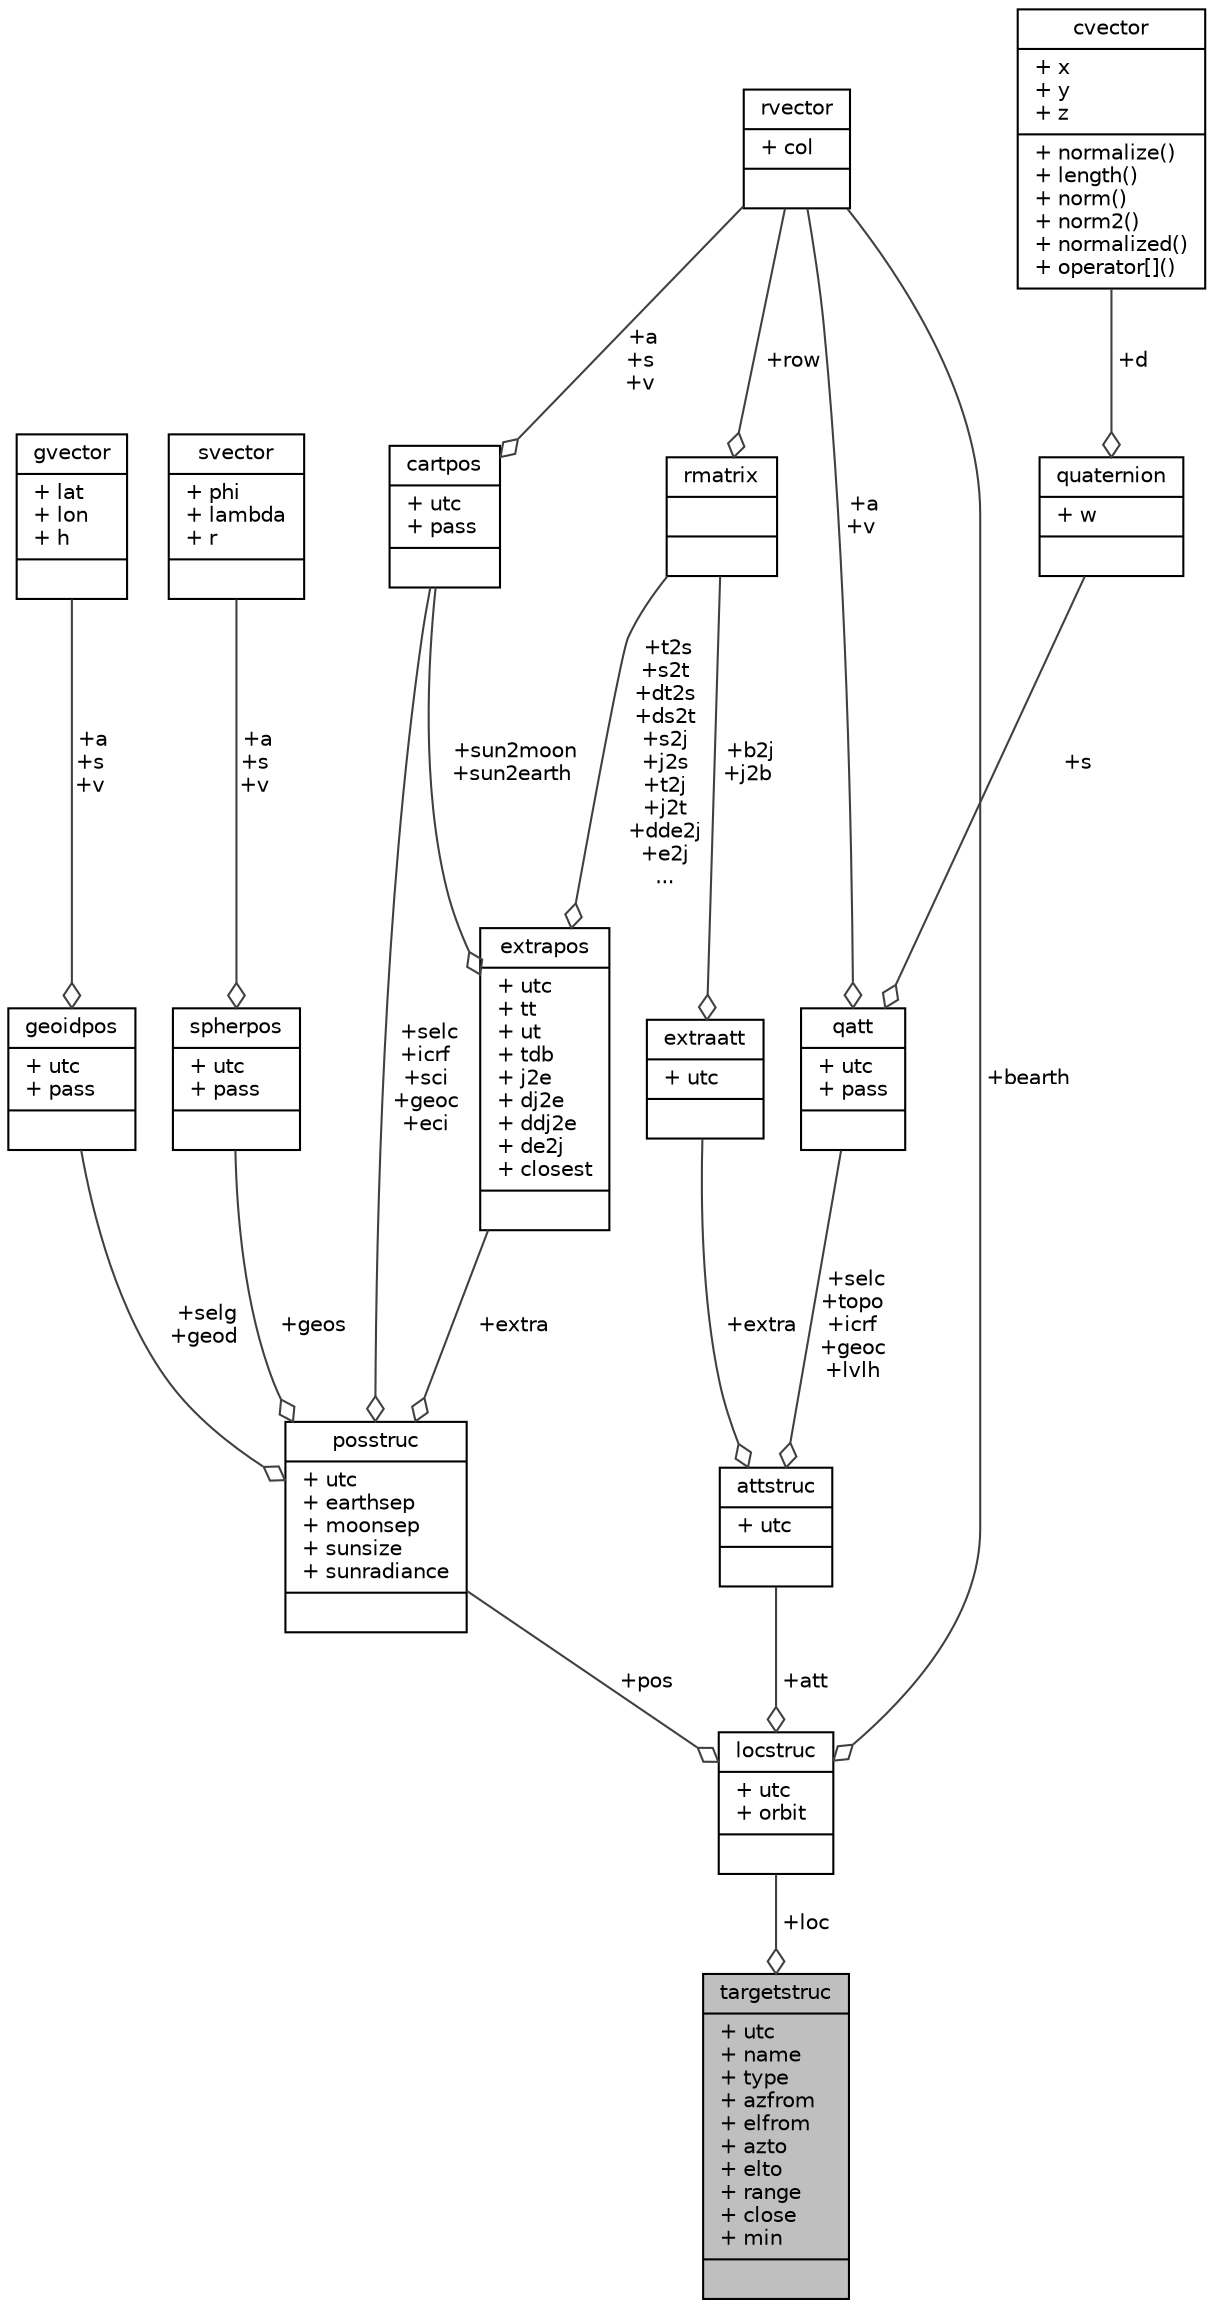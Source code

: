 digraph "targetstruc"
{
 // INTERACTIVE_SVG=YES
  edge [fontname="Helvetica",fontsize="10",labelfontname="Helvetica",labelfontsize="10"];
  node [fontname="Helvetica",fontsize="10",shape=record];
  Node1 [label="{targetstruc\n|+ utc\l+ name\l+ type\l+ azfrom\l+ elfrom\l+ azto\l+ elto\l+ range\l+ close\l+ min\l|}",height=0.2,width=0.4,color="black", fillcolor="grey75", style="filled", fontcolor="black"];
  Node2 -> Node1 [color="grey25",fontsize="10",style="solid",label=" +loc" ,arrowhead="odiamond",fontname="Helvetica"];
  Node2 [label="{locstruc\n|+ utc\l+ orbit\l|}",height=0.2,width=0.4,color="black", fillcolor="white", style="filled",URL="$structlocstruc.html"];
  Node3 -> Node2 [color="grey25",fontsize="10",style="solid",label=" +pos" ,arrowhead="odiamond",fontname="Helvetica"];
  Node3 [label="{posstruc\n|+ utc\l+ earthsep\l+ moonsep\l+ sunsize\l+ sunradiance\l|}",height=0.2,width=0.4,color="black", fillcolor="white", style="filled",URL="$structposstruc.html"];
  Node4 -> Node3 [color="grey25",fontsize="10",style="solid",label=" +selg\n+geod" ,arrowhead="odiamond",fontname="Helvetica"];
  Node4 [label="{geoidpos\n|+ utc\l+ pass\l|}",height=0.2,width=0.4,color="black", fillcolor="white", style="filled",URL="$structgeoidpos.html",tooltip="Geodetic position structure. "];
  Node5 -> Node4 [color="grey25",fontsize="10",style="solid",label=" +a\n+s\n+v" ,arrowhead="odiamond",fontname="Helvetica"];
  Node5 [label="{gvector\n|+ lat\l+ lon\l+ h\l|}",height=0.2,width=0.4,color="black", fillcolor="white", style="filled",URL="$structgvector.html",tooltip="3 element geodetic vector "];
  Node6 -> Node3 [color="grey25",fontsize="10",style="solid",label=" +geos" ,arrowhead="odiamond",fontname="Helvetica"];
  Node6 [label="{spherpos\n|+ utc\l+ pass\l|}",height=0.2,width=0.4,color="black", fillcolor="white", style="filled",URL="$structspherpos.html",tooltip="Spherical position structure. "];
  Node7 -> Node6 [color="grey25",fontsize="10",style="solid",label=" +a\n+s\n+v" ,arrowhead="odiamond",fontname="Helvetica"];
  Node7 [label="{svector\n|+ phi\l+ lambda\l+ r\l|}",height=0.2,width=0.4,color="black", fillcolor="white", style="filled",URL="$structsvector.html",tooltip="3 element spherical vector "];
  Node8 -> Node3 [color="grey25",fontsize="10",style="solid",label=" +selc\n+icrf\n+sci\n+geoc\n+eci" ,arrowhead="odiamond",fontname="Helvetica"];
  Node8 [label="{cartpos\n|+ utc\l+ pass\l|}",height=0.2,width=0.4,color="black", fillcolor="white", style="filled",URL="$structcartpos.html",tooltip="Cartesian full position structure. "];
  Node9 -> Node8 [color="grey25",fontsize="10",style="solid",label=" +a\n+s\n+v" ,arrowhead="odiamond",fontname="Helvetica"];
  Node9 [label="{rvector\n|+ col\l|}",height=0.2,width=0.4,color="black", fillcolor="white", style="filled",URL="$structrvector.html",tooltip="3 element generic row vector "];
  Node10 -> Node3 [color="grey25",fontsize="10",style="solid",label=" +extra" ,arrowhead="odiamond",fontname="Helvetica"];
  Node10 [label="{extrapos\n|+ utc\l+ tt\l+ ut\l+ tdb\l+ j2e\l+ dj2e\l+ ddj2e\l+ de2j\l+ closest\l|}",height=0.2,width=0.4,color="black", fillcolor="white", style="filled",URL="$structextrapos.html",tooltip="Additional parameters relating to position that need only be calculated once. "];
  Node8 -> Node10 [color="grey25",fontsize="10",style="solid",label=" +sun2moon\n+sun2earth" ,arrowhead="odiamond",fontname="Helvetica"];
  Node11 -> Node10 [color="grey25",fontsize="10",style="solid",label=" +t2s\n+s2t\n+dt2s\n+ds2t\n+s2j\n+j2s\n+t2j\n+j2t\n+dde2j\n+e2j\n..." ,arrowhead="odiamond",fontname="Helvetica"];
  Node11 [label="{rmatrix\n||}",height=0.2,width=0.4,color="black", fillcolor="white", style="filled",URL="$structrmatrix.html",tooltip="3x3 element generic matrix "];
  Node9 -> Node11 [color="grey25",fontsize="10",style="solid",label=" +row" ,arrowhead="odiamond",fontname="Helvetica"];
  Node9 -> Node2 [color="grey25",fontsize="10",style="solid",label=" +bearth" ,arrowhead="odiamond",fontname="Helvetica"];
  Node12 -> Node2 [color="grey25",fontsize="10",style="solid",label=" +att" ,arrowhead="odiamond",fontname="Helvetica"];
  Node12 [label="{attstruc\n|+ utc\l|}",height=0.2,width=0.4,color="black", fillcolor="white", style="filled",URL="$structattstruc.html"];
  Node13 -> Node12 [color="grey25",fontsize="10",style="solid",label=" +selc\n+topo\n+icrf\n+geoc\n+lvlh" ,arrowhead="odiamond",fontname="Helvetica"];
  Node13 [label="{qatt\n|+ utc\l+ pass\l|}",height=0.2,width=0.4,color="black", fillcolor="white", style="filled",URL="$structqatt.html",tooltip="Quaternion Attitude. "];
  Node14 -> Node13 [color="grey25",fontsize="10",style="solid",label=" +s" ,arrowhead="odiamond",fontname="Helvetica"];
  Node14 [label="{quaternion\n|+ w\l|}",height=0.2,width=0.4,color="black", fillcolor="white", style="filled",URL="$structquaternion.html",tooltip="Quaternion, scalar last, using x, y, z. "];
  Node15 -> Node14 [color="grey25",fontsize="10",style="solid",label=" +d" ,arrowhead="odiamond",fontname="Helvetica"];
  Node15 [label="{cvector\n|+ x\l+ y\l+ z\l|+ normalize()\l+ length()\l+ norm()\l+ norm2()\l+ normalized()\l+ operator[]()\l}",height=0.2,width=0.4,color="black", fillcolor="white", style="filled",URL="$classcvector.html",tooltip="3 element cartesian vector "];
  Node9 -> Node13 [color="grey25",fontsize="10",style="solid",label=" +a\n+v" ,arrowhead="odiamond",fontname="Helvetica"];
  Node16 -> Node12 [color="grey25",fontsize="10",style="solid",label=" +extra" ,arrowhead="odiamond",fontname="Helvetica"];
  Node16 [label="{extraatt\n|+ utc\l|}",height=0.2,width=0.4,color="black", fillcolor="white", style="filled",URL="$structextraatt.html",tooltip="Additional parameters relating to position that need only be calculated once. "];
  Node11 -> Node16 [color="grey25",fontsize="10",style="solid",label=" +b2j\n+j2b" ,arrowhead="odiamond",fontname="Helvetica"];
}
